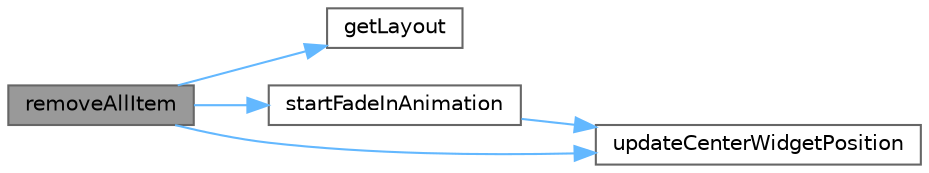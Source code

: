 digraph "removeAllItem"
{
 // LATEX_PDF_SIZE
  bgcolor="transparent";
  edge [fontname=Helvetica,fontsize=10,labelfontname=Helvetica,labelfontsize=10];
  node [fontname=Helvetica,fontsize=10,shape=box,height=0.2,width=0.4];
  rankdir="LR";
  Node1 [id="Node000001",label="removeAllItem",height=0.2,width=0.4,color="gray40", fillcolor="grey60", style="filled", fontcolor="black",tooltip="删除所有聊天项"];
  Node1 -> Node2 [id="edge1_Node000001_Node000002",color="steelblue1",style="solid",tooltip=" "];
  Node2 [id="Node000002",label="getLayout",height=0.2,width=0.4,color="grey40", fillcolor="white", style="filled",URL="$class_chat_view.html#a795462e11c4a2de614792508f7c64b68",tooltip="获取垂直布局"];
  Node1 -> Node3 [id="edge2_Node000001_Node000003",color="steelblue1",style="solid",tooltip=" "];
  Node3 [id="Node000003",label="startFadeInAnimation",height=0.2,width=0.4,color="grey40", fillcolor="white", style="filled",URL="$class_chat_view.html#a1154df5ad643129f599cf411c71dc5ff",tooltip="启动淡入动画"];
  Node3 -> Node4 [id="edge3_Node000003_Node000004",color="steelblue1",style="solid",tooltip=" "];
  Node4 [id="Node000004",label="updateCenterWidgetPosition",height=0.2,width=0.4,color="grey40", fillcolor="white", style="filled",URL="$class_chat_view.html#ad86057da9ac648ff24c26adef0c08249",tooltip="更新居中部件位置"];
  Node1 -> Node4 [id="edge4_Node000001_Node000004",color="steelblue1",style="solid",tooltip=" "];
}
